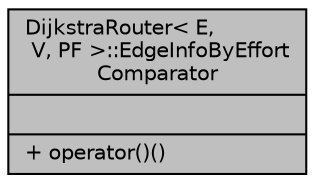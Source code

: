 digraph "DijkstraRouter&lt; E, V, PF &gt;::EdgeInfoByEffortComparator"
{
  edge [fontname="Helvetica",fontsize="10",labelfontname="Helvetica",labelfontsize="10"];
  node [fontname="Helvetica",fontsize="10",shape=record];
  Node1 [label="{DijkstraRouter\< E,\l V, PF \>::EdgeInfoByEffort\lComparator\n||+ operator()()\l}",height=0.2,width=0.4,color="black", fillcolor="grey75", style="filled", fontcolor="black"];
}
